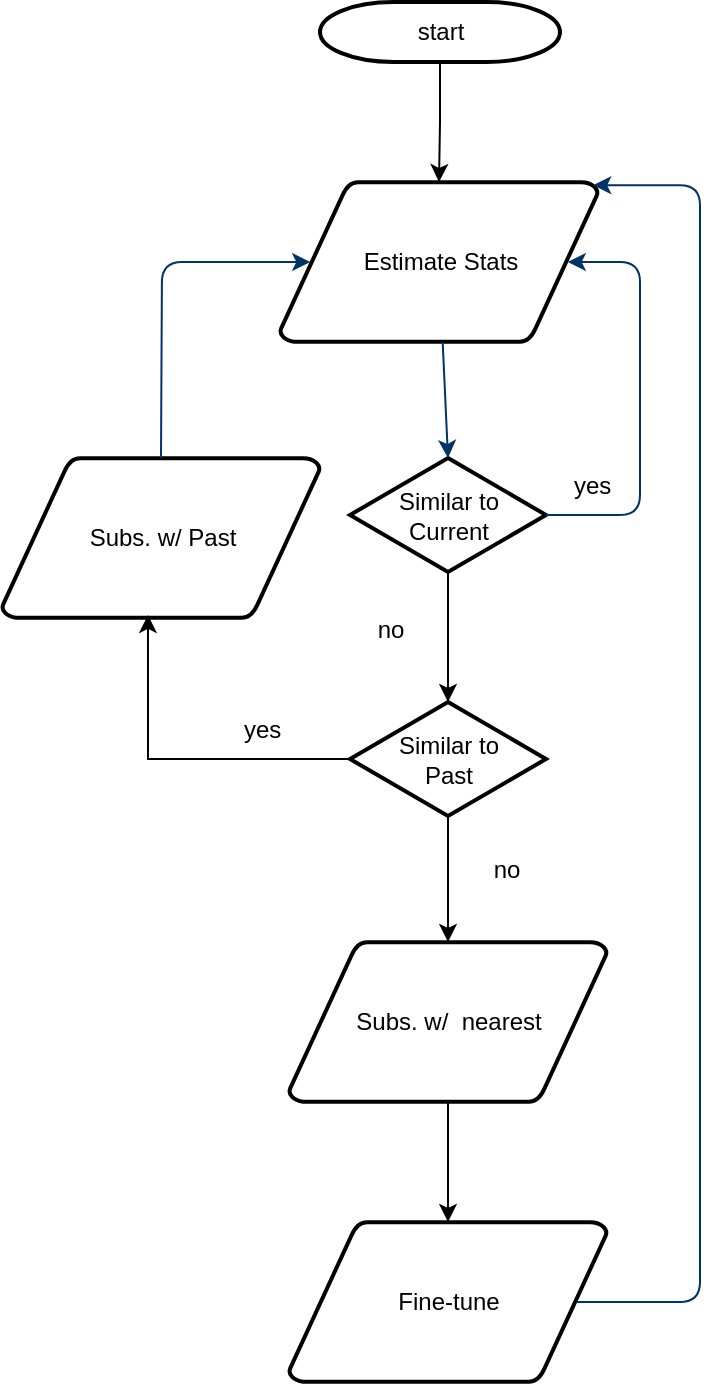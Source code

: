 <mxfile version="22.1.7" type="github">
  <diagram id="6a731a19-8d31-9384-78a2-239565b7b9f0" name="Page-1">
    <mxGraphModel dx="2074" dy="1075" grid="1" gridSize="10" guides="1" tooltips="1" connect="1" arrows="1" fold="1" page="1" pageScale="1" pageWidth="1169" pageHeight="827" background="none" math="0" shadow="0">
      <root>
        <mxCell id="0" />
        <mxCell id="1" parent="0" />
        <mxCell id="2" value="start" style="shape=mxgraph.flowchart.terminator;strokeWidth=2;gradientColor=none;gradientDirection=north;fontStyle=0;html=1;" parent="1" vertex="1">
          <mxGeometry x="260" y="60" width="120" height="30" as="geometry" />
        </mxCell>
        <mxCell id="4" value="Subs. w/ Past" style="shape=mxgraph.flowchart.data;strokeWidth=2;gradientColor=none;gradientDirection=north;fontStyle=0;html=1;" parent="1" vertex="1">
          <mxGeometry x="101" y="288" width="159" height="80" as="geometry" />
        </mxCell>
        <mxCell id="5" value="Estimate Stats" style="shape=mxgraph.flowchart.data;strokeWidth=2;gradientColor=none;gradientDirection=north;fontStyle=0;html=1;" parent="1" vertex="1">
          <mxGeometry x="240" y="150" width="159" height="80" as="geometry" />
        </mxCell>
        <mxCell id="6" value="&lt;div&gt;Similar to &lt;br&gt;&lt;/div&gt;&lt;div&gt;Current&lt;br&gt;&lt;/div&gt;" style="shape=mxgraph.flowchart.decision;strokeWidth=2;gradientColor=none;gradientDirection=north;fontStyle=0;html=1;" parent="1" vertex="1">
          <mxGeometry x="275" y="288" width="98" height="57" as="geometry" />
        </mxCell>
        <mxCell id="9" style="entryX=0.5;entryY=0;entryPerimeter=0;fontStyle=1;strokeColor=#003366;strokeWidth=1;html=1;" parent="1" source="5" target="6" edge="1">
          <mxGeometry relative="1" as="geometry" />
        </mxCell>
        <mxCell id="10" value="" style="edgeStyle=elbowEdgeStyle;elbow=horizontal;entryX=0.905;entryY=0.5;entryPerimeter=0;exitX=1;exitY=0.5;exitPerimeter=0;fontStyle=1;strokeColor=#003366;strokeWidth=1;html=1;entryDx=0;entryDy=0;" parent="1" source="6" target="5" edge="1">
          <mxGeometry x="381" y="28.5" width="100" height="100" as="geometry">
            <mxPoint x="750" y="447" as="sourcePoint" />
            <mxPoint x="545" y="373.71" as="targetPoint" />
            <Array as="points">
              <mxPoint x="420" y="260" />
            </Array>
          </mxGeometry>
        </mxCell>
        <mxCell id="11" value="yes" style="text;fontStyle=0;html=1;strokeColor=none;gradientColor=none;fillColor=none;strokeWidth=2;" parent="1" vertex="1">
          <mxGeometry x="385" y="288" width="40" height="26" as="geometry" />
        </mxCell>
        <mxCell id="14" value="no" style="text;fontStyle=0;html=1;strokeColor=none;gradientColor=none;fillColor=none;strokeWidth=2;align=center;" parent="1" vertex="1">
          <mxGeometry x="275" y="360" width="40" height="26" as="geometry" />
        </mxCell>
        <mxCell id="jGgedQgBhROpa46BYDDU-56" style="edgeStyle=orthogonalEdgeStyle;rounded=0;orthogonalLoop=1;jettySize=auto;html=1;exitX=0.5;exitY=1;exitDx=0;exitDy=0;exitPerimeter=0;entryX=0.5;entryY=0;entryDx=0;entryDy=0;entryPerimeter=0;" edge="1" parent="1" source="2" target="5">
          <mxGeometry relative="1" as="geometry" />
        </mxCell>
        <mxCell id="jGgedQgBhROpa46BYDDU-72" style="edgeStyle=orthogonalEdgeStyle;rounded=0;orthogonalLoop=1;jettySize=auto;html=1;exitX=0.5;exitY=1;exitDx=0;exitDy=0;exitPerimeter=0;" edge="1" parent="1" source="jGgedQgBhROpa46BYDDU-59" target="jGgedQgBhROpa46BYDDU-71">
          <mxGeometry relative="1" as="geometry" />
        </mxCell>
        <mxCell id="jGgedQgBhROpa46BYDDU-59" value="&lt;div&gt;Similar to &lt;br&gt;&lt;/div&gt;&lt;div&gt;Past&lt;br&gt;&lt;/div&gt;" style="shape=mxgraph.flowchart.decision;strokeWidth=2;gradientColor=none;gradientDirection=north;fontStyle=0;html=1;" vertex="1" parent="1">
          <mxGeometry x="275" y="410" width="98" height="57" as="geometry" />
        </mxCell>
        <mxCell id="jGgedQgBhROpa46BYDDU-63" style="edgeStyle=orthogonalEdgeStyle;rounded=0;orthogonalLoop=1;jettySize=auto;html=1;exitX=0.5;exitY=1;exitDx=0;exitDy=0;exitPerimeter=0;entryX=0.5;entryY=0;entryDx=0;entryDy=0;entryPerimeter=0;" edge="1" parent="1" source="6" target="jGgedQgBhROpa46BYDDU-59">
          <mxGeometry relative="1" as="geometry" />
        </mxCell>
        <mxCell id="jGgedQgBhROpa46BYDDU-67" value="" style="edgeStyle=elbowEdgeStyle;elbow=horizontal;entryX=0.095;entryY=0.5;entryPerimeter=0;exitX=0.5;exitY=0;exitPerimeter=0;fontStyle=1;strokeColor=#003366;strokeWidth=1;html=1;entryDx=0;entryDy=0;exitDx=0;exitDy=0;" edge="1" parent="1" source="4" target="5">
          <mxGeometry x="381" y="28.5" width="100" height="100" as="geometry">
            <mxPoint x="383" y="327" as="sourcePoint" />
            <mxPoint x="394" y="200" as="targetPoint" />
            <Array as="points">
              <mxPoint x="181" y="230" />
            </Array>
          </mxGeometry>
        </mxCell>
        <mxCell id="jGgedQgBhROpa46BYDDU-69" style="edgeStyle=orthogonalEdgeStyle;rounded=0;orthogonalLoop=1;jettySize=auto;html=1;exitX=0;exitY=0.5;exitDx=0;exitDy=0;exitPerimeter=0;entryX=0.459;entryY=0.981;entryDx=0;entryDy=0;entryPerimeter=0;" edge="1" parent="1" source="jGgedQgBhROpa46BYDDU-59" target="4">
          <mxGeometry relative="1" as="geometry" />
        </mxCell>
        <mxCell id="jGgedQgBhROpa46BYDDU-70" value="yes" style="text;fontStyle=0;html=1;strokeColor=none;gradientColor=none;fillColor=none;strokeWidth=2;" vertex="1" parent="1">
          <mxGeometry x="220" y="410" width="40" height="26" as="geometry" />
        </mxCell>
        <mxCell id="jGgedQgBhROpa46BYDDU-71" value="Subs. w/&amp;nbsp; nearest" style="shape=mxgraph.flowchart.data;strokeWidth=2;gradientColor=none;gradientDirection=north;fontStyle=0;html=1;" vertex="1" parent="1">
          <mxGeometry x="244.5" y="530" width="159" height="80" as="geometry" />
        </mxCell>
        <mxCell id="jGgedQgBhROpa46BYDDU-73" value="no" style="text;fontStyle=0;html=1;strokeColor=none;gradientColor=none;fillColor=none;strokeWidth=2;align=center;" vertex="1" parent="1">
          <mxGeometry x="333" y="480" width="40" height="26" as="geometry" />
        </mxCell>
        <mxCell id="jGgedQgBhROpa46BYDDU-74" value="Fine-tune" style="shape=mxgraph.flowchart.data;strokeWidth=2;gradientColor=none;gradientDirection=north;fontStyle=0;html=1;" vertex="1" parent="1">
          <mxGeometry x="244.5" y="670" width="159" height="80" as="geometry" />
        </mxCell>
        <mxCell id="jGgedQgBhROpa46BYDDU-75" style="edgeStyle=orthogonalEdgeStyle;rounded=0;orthogonalLoop=1;jettySize=auto;html=1;exitX=0.5;exitY=1;exitDx=0;exitDy=0;exitPerimeter=0;entryX=0.5;entryY=0;entryDx=0;entryDy=0;entryPerimeter=0;" edge="1" parent="1" source="jGgedQgBhROpa46BYDDU-71" target="jGgedQgBhROpa46BYDDU-74">
          <mxGeometry relative="1" as="geometry" />
        </mxCell>
        <mxCell id="jGgedQgBhROpa46BYDDU-76" value="" style="edgeStyle=elbowEdgeStyle;elbow=horizontal;exitX=0.905;exitY=0.5;exitPerimeter=0;fontStyle=1;strokeColor=#003366;strokeWidth=1;html=1;exitDx=0;exitDy=0;entryX=0.985;entryY=0.02;entryDx=0;entryDy=0;entryPerimeter=0;" edge="1" parent="1" source="jGgedQgBhROpa46BYDDU-74" target="5">
          <mxGeometry x="381" y="28.5" width="100" height="100" as="geometry">
            <mxPoint x="383" y="327" as="sourcePoint" />
            <mxPoint x="480" y="170" as="targetPoint" />
            <Array as="points">
              <mxPoint x="450" y="440" />
            </Array>
          </mxGeometry>
        </mxCell>
      </root>
    </mxGraphModel>
  </diagram>
</mxfile>
